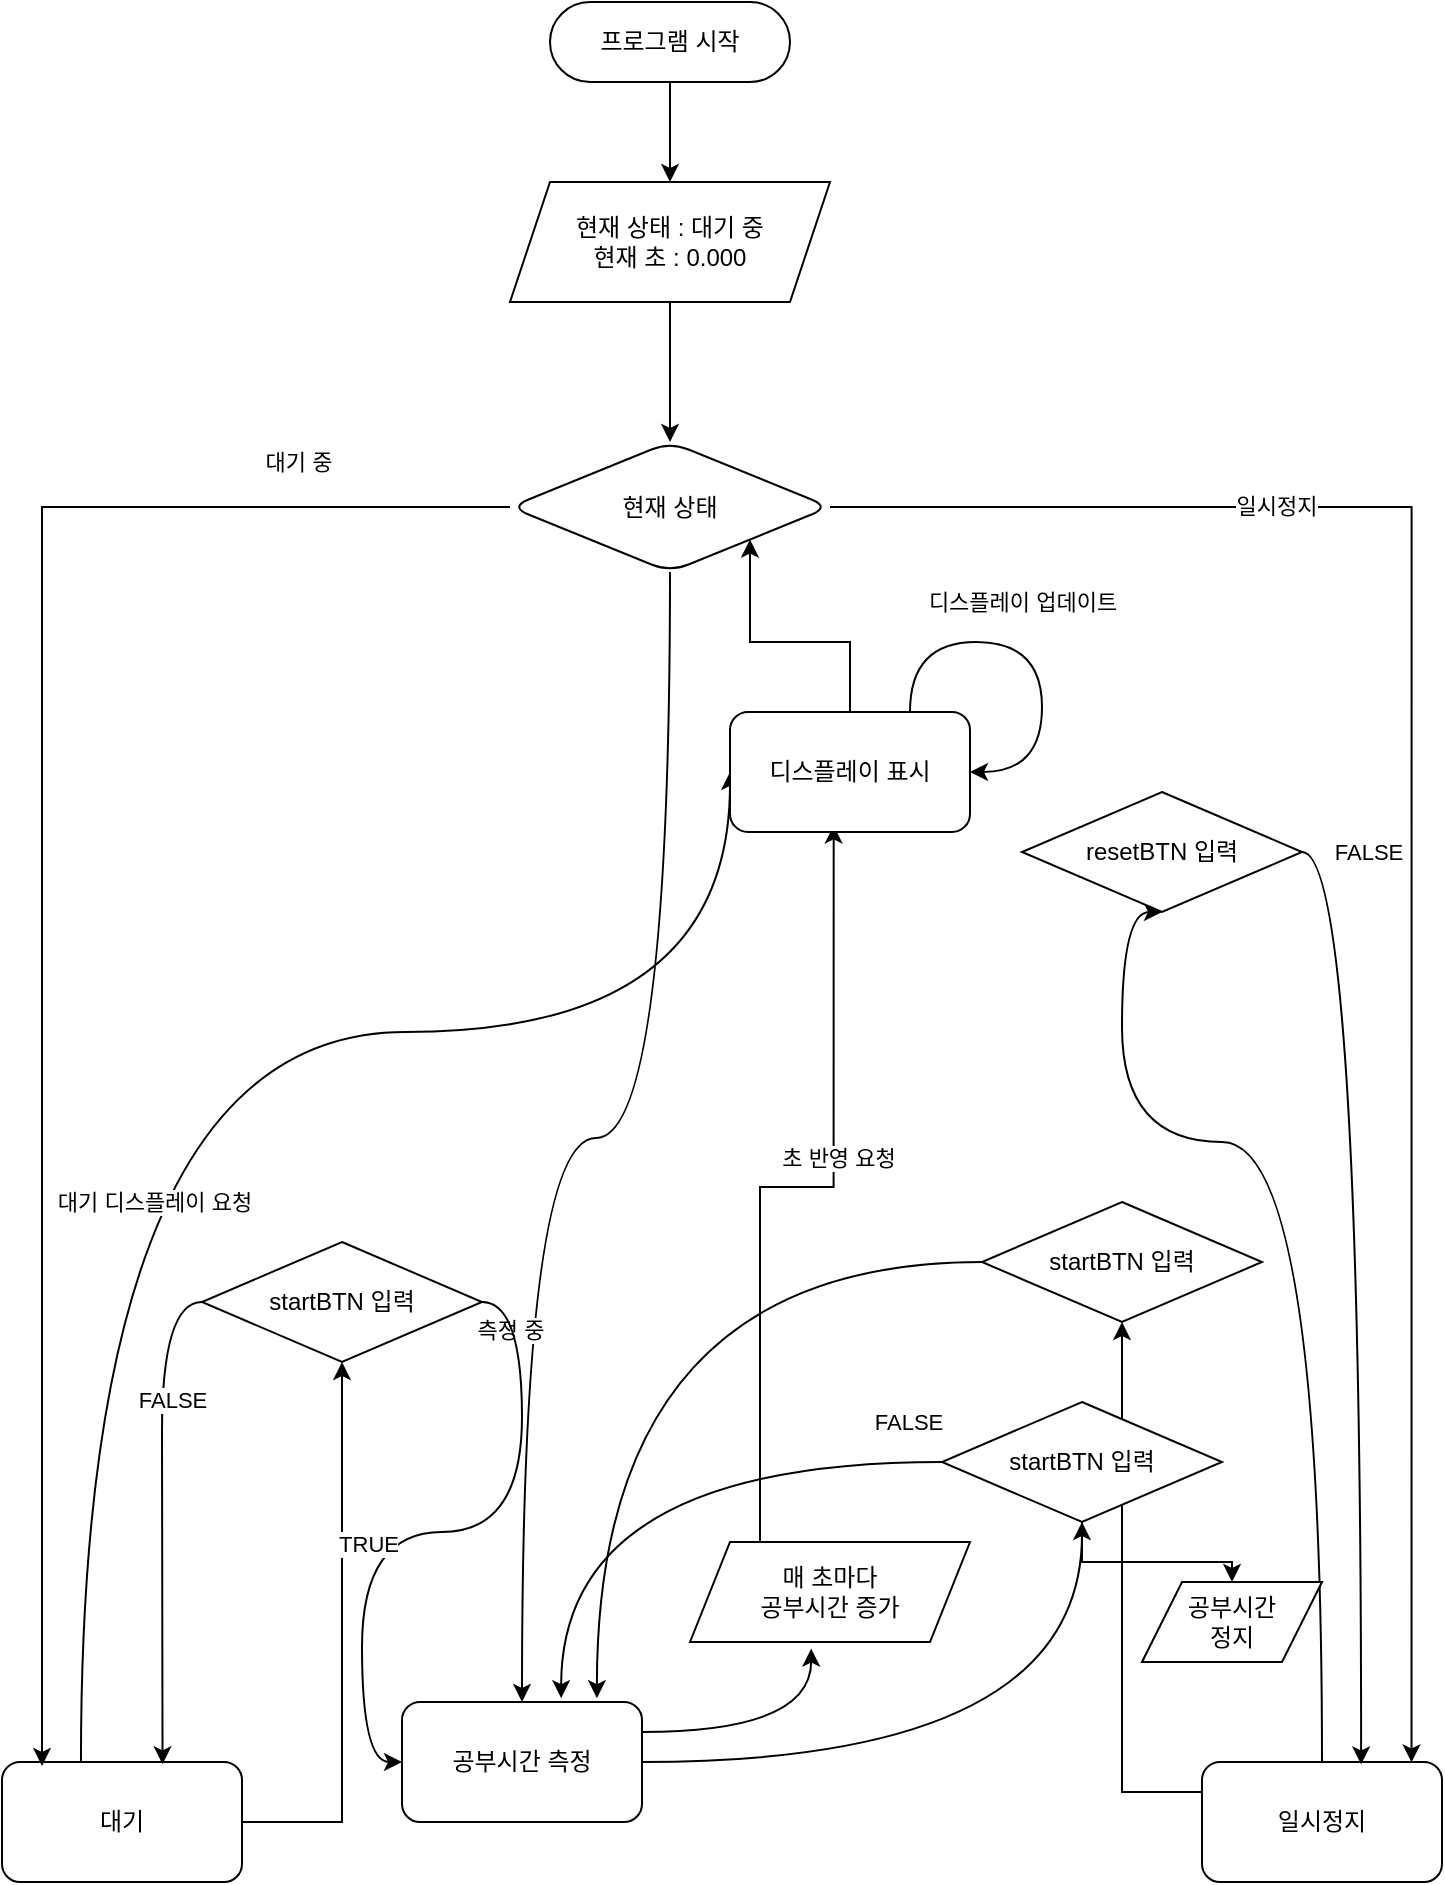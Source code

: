 <mxfile version="27.2.0">
  <diagram name="페이지-1" id="Zj0yJO3OETrfns68AyeK">
    <mxGraphModel dx="3169" dy="1547" grid="1" gridSize="10" guides="1" tooltips="1" connect="1" arrows="1" fold="1" page="1" pageScale="1" pageWidth="827" pageHeight="1169" math="0" shadow="0">
      <root>
        <mxCell id="0" />
        <mxCell id="1" parent="0" />
        <mxCell id="CqBGsofp30_HtF1qE8fK-17" style="edgeStyle=orthogonalEdgeStyle;rounded=0;orthogonalLoop=1;jettySize=auto;html=1;exitX=0.5;exitY=1;exitDx=0;exitDy=0;entryX=0.5;entryY=0;entryDx=0;entryDy=0;" edge="1" parent="1" source="ucjn_RggkOX-qEULaFeo-13" target="CqBGsofp30_HtF1qE8fK-15">
          <mxGeometry relative="1" as="geometry" />
        </mxCell>
        <mxCell id="ucjn_RggkOX-qEULaFeo-13" value="프로그램 시작" style="rounded=1;whiteSpace=wrap;html=1;arcSize=50;" parent="1" vertex="1">
          <mxGeometry x="354" y="160" width="120" height="40" as="geometry" />
        </mxCell>
        <mxCell id="CqBGsofp30_HtF1qE8fK-40" style="edgeStyle=orthogonalEdgeStyle;rounded=0;orthogonalLoop=1;jettySize=auto;html=1;exitX=1;exitY=0.5;exitDx=0;exitDy=0;entryX=0.5;entryY=1;entryDx=0;entryDy=0;curved=1;" edge="1" parent="1" source="CqBGsofp30_HtF1qE8fK-1" target="CqBGsofp30_HtF1qE8fK-39">
          <mxGeometry relative="1" as="geometry" />
        </mxCell>
        <mxCell id="CqBGsofp30_HtF1qE8fK-1" value="공부시간 측정" style="rounded=1;whiteSpace=wrap;html=1;" vertex="1" parent="1">
          <mxGeometry x="280" y="1010" width="120" height="60" as="geometry" />
        </mxCell>
        <mxCell id="CqBGsofp30_HtF1qE8fK-21" style="edgeStyle=orthogonalEdgeStyle;rounded=0;orthogonalLoop=1;jettySize=auto;html=1;exitX=0.329;exitY=-0.006;exitDx=0;exitDy=0;entryX=0;entryY=0.5;entryDx=0;entryDy=0;curved=1;exitPerimeter=0;" edge="1" parent="1" source="CqBGsofp30_HtF1qE8fK-2" target="ucjn_RggkOX-qEULaFeo-1">
          <mxGeometry relative="1" as="geometry">
            <Array as="points">
              <mxPoint x="120" y="675" />
            </Array>
          </mxGeometry>
        </mxCell>
        <mxCell id="CqBGsofp30_HtF1qE8fK-22" value="대기 디스플레이 요청" style="edgeLabel;html=1;align=center;verticalAlign=middle;resizable=0;points=[];" vertex="1" connectable="0" parent="CqBGsofp30_HtF1qE8fK-21">
          <mxGeometry x="-0.049" y="-59" relative="1" as="geometry">
            <mxPoint x="11" y="26" as="offset" />
          </mxGeometry>
        </mxCell>
        <mxCell id="CqBGsofp30_HtF1qE8fK-25" style="edgeStyle=orthogonalEdgeStyle;rounded=0;orthogonalLoop=1;jettySize=auto;html=1;exitX=1;exitY=0.5;exitDx=0;exitDy=0;entryX=0.5;entryY=1;entryDx=0;entryDy=0;" edge="1" parent="1" source="CqBGsofp30_HtF1qE8fK-2" target="CqBGsofp30_HtF1qE8fK-23">
          <mxGeometry relative="1" as="geometry" />
        </mxCell>
        <mxCell id="CqBGsofp30_HtF1qE8fK-2" value="대기" style="rounded=1;whiteSpace=wrap;html=1;" vertex="1" parent="1">
          <mxGeometry x="80" y="1040" width="120" height="60" as="geometry" />
        </mxCell>
        <mxCell id="CqBGsofp30_HtF1qE8fK-51" style="edgeStyle=orthogonalEdgeStyle;rounded=0;orthogonalLoop=1;jettySize=auto;html=1;exitX=0.5;exitY=0;exitDx=0;exitDy=0;entryX=0.5;entryY=1;entryDx=0;entryDy=0;curved=1;" edge="1" parent="1" source="CqBGsofp30_HtF1qE8fK-3" target="CqBGsofp30_HtF1qE8fK-50">
          <mxGeometry relative="1" as="geometry">
            <Array as="points">
              <mxPoint x="740" y="730" />
              <mxPoint x="640" y="730" />
            </Array>
          </mxGeometry>
        </mxCell>
        <mxCell id="CqBGsofp30_HtF1qE8fK-55" style="edgeStyle=orthogonalEdgeStyle;rounded=0;orthogonalLoop=1;jettySize=auto;html=1;exitX=0;exitY=0.25;exitDx=0;exitDy=0;entryX=0.5;entryY=1;entryDx=0;entryDy=0;" edge="1" parent="1" source="CqBGsofp30_HtF1qE8fK-3" target="CqBGsofp30_HtF1qE8fK-54">
          <mxGeometry relative="1" as="geometry" />
        </mxCell>
        <mxCell id="CqBGsofp30_HtF1qE8fK-3" value="일시정지" style="rounded=1;whiteSpace=wrap;html=1;" vertex="1" parent="1">
          <mxGeometry x="680" y="1040" width="120" height="60" as="geometry" />
        </mxCell>
        <mxCell id="CqBGsofp30_HtF1qE8fK-30" style="edgeStyle=orthogonalEdgeStyle;rounded=0;orthogonalLoop=1;jettySize=auto;html=1;exitX=0.5;exitY=1;exitDx=0;exitDy=0;curved=1;" edge="1" parent="1" source="CqBGsofp30_HtF1qE8fK-8" target="CqBGsofp30_HtF1qE8fK-1">
          <mxGeometry relative="1" as="geometry">
            <Array as="points">
              <mxPoint x="414" y="728" />
              <mxPoint x="340" y="728" />
            </Array>
          </mxGeometry>
        </mxCell>
        <mxCell id="CqBGsofp30_HtF1qE8fK-32" value="측정 중" style="edgeLabel;html=1;align=center;verticalAlign=middle;resizable=0;points=[];" vertex="1" connectable="0" parent="CqBGsofp30_HtF1qE8fK-30">
          <mxGeometry x="0.418" y="2" relative="1" as="geometry">
            <mxPoint x="-8" as="offset" />
          </mxGeometry>
        </mxCell>
        <mxCell id="CqBGsofp30_HtF1qE8fK-8" value="현재 상태" style="rhombus;whiteSpace=wrap;html=1;rounded=1;" vertex="1" parent="1">
          <mxGeometry x="334" y="380" width="160" height="65" as="geometry" />
        </mxCell>
        <mxCell id="CqBGsofp30_HtF1qE8fK-10" style="edgeStyle=orthogonalEdgeStyle;rounded=0;orthogonalLoop=1;jettySize=auto;html=1;exitX=0;exitY=0.5;exitDx=0;exitDy=0;" edge="1" parent="1" source="CqBGsofp30_HtF1qE8fK-8">
          <mxGeometry relative="1" as="geometry">
            <mxPoint x="100" y="1042" as="targetPoint" />
            <Array as="points">
              <mxPoint x="100" y="413" />
              <mxPoint x="100" y="1042" />
            </Array>
          </mxGeometry>
        </mxCell>
        <mxCell id="CqBGsofp30_HtF1qE8fK-11" value="대기 중" style="edgeLabel;html=1;align=center;verticalAlign=middle;resizable=0;points=[];" vertex="1" connectable="0" parent="CqBGsofp30_HtF1qE8fK-10">
          <mxGeometry x="-0.686" y="-1" relative="1" as="geometry">
            <mxPoint x="29" y="-22" as="offset" />
          </mxGeometry>
        </mxCell>
        <mxCell id="CqBGsofp30_HtF1qE8fK-18" style="edgeStyle=orthogonalEdgeStyle;rounded=0;orthogonalLoop=1;jettySize=auto;html=1;exitX=0.5;exitY=1;exitDx=0;exitDy=0;entryX=0.5;entryY=0;entryDx=0;entryDy=0;" edge="1" parent="1" source="CqBGsofp30_HtF1qE8fK-15" target="CqBGsofp30_HtF1qE8fK-8">
          <mxGeometry relative="1" as="geometry" />
        </mxCell>
        <mxCell id="CqBGsofp30_HtF1qE8fK-15" value="현재 상태 : 대기 중&lt;div&gt;현재 초 : 0.000&lt;/div&gt;" style="shape=parallelogram;perimeter=parallelogramPerimeter;whiteSpace=wrap;html=1;fixedSize=1;" vertex="1" parent="1">
          <mxGeometry x="334" y="250" width="160" height="60" as="geometry" />
        </mxCell>
        <mxCell id="CqBGsofp30_HtF1qE8fK-26" style="edgeStyle=orthogonalEdgeStyle;rounded=0;orthogonalLoop=1;jettySize=auto;html=1;exitX=1;exitY=0.5;exitDx=0;exitDy=0;entryX=0;entryY=0.5;entryDx=0;entryDy=0;curved=1;" edge="1" parent="1" source="CqBGsofp30_HtF1qE8fK-23" target="CqBGsofp30_HtF1qE8fK-1">
          <mxGeometry relative="1" as="geometry" />
        </mxCell>
        <mxCell id="CqBGsofp30_HtF1qE8fK-27" value="TRUE" style="edgeLabel;html=1;align=center;verticalAlign=middle;resizable=0;points=[];" vertex="1" connectable="0" parent="CqBGsofp30_HtF1qE8fK-26">
          <mxGeometry x="0.334" y="7" relative="1" as="geometry">
            <mxPoint x="-4" y="-13" as="offset" />
          </mxGeometry>
        </mxCell>
        <mxCell id="CqBGsofp30_HtF1qE8fK-23" value="startBTN 입력" style="rhombus;whiteSpace=wrap;html=1;" vertex="1" parent="1">
          <mxGeometry x="180" y="780" width="140" height="60" as="geometry" />
        </mxCell>
        <mxCell id="CqBGsofp30_HtF1qE8fK-28" style="edgeStyle=orthogonalEdgeStyle;rounded=0;orthogonalLoop=1;jettySize=auto;html=1;exitX=0;exitY=0.5;exitDx=0;exitDy=0;entryX=0.669;entryY=0.019;entryDx=0;entryDy=0;entryPerimeter=0;curved=1;" edge="1" parent="1" source="CqBGsofp30_HtF1qE8fK-23" target="CqBGsofp30_HtF1qE8fK-2">
          <mxGeometry relative="1" as="geometry" />
        </mxCell>
        <mxCell id="CqBGsofp30_HtF1qE8fK-29" value="FALSE" style="edgeLabel;html=1;align=center;verticalAlign=middle;resizable=0;points=[];" vertex="1" connectable="0" parent="CqBGsofp30_HtF1qE8fK-28">
          <mxGeometry x="-0.587" y="8" relative="1" as="geometry">
            <mxPoint x="-3" y="17" as="offset" />
          </mxGeometry>
        </mxCell>
        <mxCell id="CqBGsofp30_HtF1qE8fK-34" value="매 초마다&lt;div&gt;공부시간 증가&lt;/div&gt;" style="shape=parallelogram;perimeter=parallelogramPerimeter;whiteSpace=wrap;html=1;fixedSize=1;" vertex="1" parent="1">
          <mxGeometry x="424" y="930" width="140" height="50" as="geometry" />
        </mxCell>
        <mxCell id="CqBGsofp30_HtF1qE8fK-37" style="edgeStyle=orthogonalEdgeStyle;rounded=0;orthogonalLoop=1;jettySize=auto;html=1;exitX=0.25;exitY=0;exitDx=0;exitDy=0;entryX=0.432;entryY=0.946;entryDx=0;entryDy=0;entryPerimeter=0;" edge="1" parent="1" source="CqBGsofp30_HtF1qE8fK-34" target="ucjn_RggkOX-qEULaFeo-1">
          <mxGeometry relative="1" as="geometry" />
        </mxCell>
        <mxCell id="CqBGsofp30_HtF1qE8fK-38" value="초 반영 요청" style="edgeLabel;html=1;align=center;verticalAlign=middle;resizable=0;points=[];" vertex="1" connectable="0" parent="CqBGsofp30_HtF1qE8fK-37">
          <mxGeometry x="0.161" y="-2" relative="1" as="geometry">
            <mxPoint as="offset" />
          </mxGeometry>
        </mxCell>
        <mxCell id="CqBGsofp30_HtF1qE8fK-59" value="" style="edgeStyle=orthogonalEdgeStyle;rounded=0;orthogonalLoop=1;jettySize=auto;html=1;" edge="1" parent="1" source="CqBGsofp30_HtF1qE8fK-39" target="CqBGsofp30_HtF1qE8fK-58">
          <mxGeometry relative="1" as="geometry" />
        </mxCell>
        <mxCell id="CqBGsofp30_HtF1qE8fK-39" value="startBTN 입력" style="rhombus;whiteSpace=wrap;html=1;" vertex="1" parent="1">
          <mxGeometry x="550" y="860" width="140" height="60" as="geometry" />
        </mxCell>
        <mxCell id="CqBGsofp30_HtF1qE8fK-41" style="edgeStyle=orthogonalEdgeStyle;rounded=0;orthogonalLoop=1;jettySize=auto;html=1;exitX=0;exitY=0.5;exitDx=0;exitDy=0;entryX=0.663;entryY=-0.032;entryDx=0;entryDy=0;entryPerimeter=0;curved=1;" edge="1" parent="1" source="CqBGsofp30_HtF1qE8fK-39" target="CqBGsofp30_HtF1qE8fK-1">
          <mxGeometry relative="1" as="geometry" />
        </mxCell>
        <mxCell id="CqBGsofp30_HtF1qE8fK-42" value="FALSE" style="edgeLabel;html=1;align=center;verticalAlign=middle;resizable=0;points=[];" vertex="1" connectable="0" parent="CqBGsofp30_HtF1qE8fK-41">
          <mxGeometry x="-0.89" y="-3" relative="1" as="geometry">
            <mxPoint y="-17" as="offset" />
          </mxGeometry>
        </mxCell>
        <mxCell id="CqBGsofp30_HtF1qE8fK-44" value="" style="group" vertex="1" connectable="0" parent="1">
          <mxGeometry x="444" y="479.95" width="156" height="95.0" as="geometry" />
        </mxCell>
        <mxCell id="ucjn_RggkOX-qEULaFeo-21" style="edgeStyle=orthogonalEdgeStyle;rounded=0;orthogonalLoop=1;jettySize=auto;html=1;exitX=0.75;exitY=0;exitDx=0;exitDy=0;curved=1;entryX=1;entryY=0.5;entryDx=0;entryDy=0;" parent="CqBGsofp30_HtF1qE8fK-44" source="ucjn_RggkOX-qEULaFeo-1" target="ucjn_RggkOX-qEULaFeo-1" edge="1">
          <mxGeometry relative="1" as="geometry">
            <mxPoint x="90" y="-20" as="targetPoint" />
            <Array as="points">
              <mxPoint x="90" />
              <mxPoint x="156" />
              <mxPoint x="156" y="65.0" />
            </Array>
          </mxGeometry>
        </mxCell>
        <mxCell id="ucjn_RggkOX-qEULaFeo-22" value="디스플레이 업데이트" style="edgeLabel;html=1;align=center;verticalAlign=middle;resizable=0;points=[];" parent="ucjn_RggkOX-qEULaFeo-21" vertex="1" connectable="0">
          <mxGeometry x="0.168" y="-1" relative="1" as="geometry">
            <mxPoint x="-9" y="-37" as="offset" />
          </mxGeometry>
        </mxCell>
        <mxCell id="ucjn_RggkOX-qEULaFeo-1" value="디스플레이 표시" style="rounded=1;whiteSpace=wrap;html=1;" parent="CqBGsofp30_HtF1qE8fK-44" vertex="1">
          <mxGeometry y="35.0" width="120" height="60" as="geometry" />
        </mxCell>
        <mxCell id="CqBGsofp30_HtF1qE8fK-45" style="edgeStyle=orthogonalEdgeStyle;rounded=0;orthogonalLoop=1;jettySize=auto;html=1;exitX=1;exitY=0.25;exitDx=0;exitDy=0;entryX=0.433;entryY=1.066;entryDx=0;entryDy=0;entryPerimeter=0;curved=1;" edge="1" parent="1" source="CqBGsofp30_HtF1qE8fK-1" target="CqBGsofp30_HtF1qE8fK-34">
          <mxGeometry relative="1" as="geometry" />
        </mxCell>
        <mxCell id="CqBGsofp30_HtF1qE8fK-47" style="edgeStyle=orthogonalEdgeStyle;rounded=0;orthogonalLoop=1;jettySize=auto;html=1;exitX=0.5;exitY=0;exitDx=0;exitDy=0;entryX=1;entryY=1;entryDx=0;entryDy=0;" edge="1" parent="1" source="ucjn_RggkOX-qEULaFeo-1" target="CqBGsofp30_HtF1qE8fK-8">
          <mxGeometry relative="1" as="geometry" />
        </mxCell>
        <mxCell id="CqBGsofp30_HtF1qE8fK-48" style="edgeStyle=orthogonalEdgeStyle;rounded=0;orthogonalLoop=1;jettySize=auto;html=1;exitX=1;exitY=0.5;exitDx=0;exitDy=0;entryX=0.873;entryY=0.003;entryDx=0;entryDy=0;entryPerimeter=0;" edge="1" parent="1" source="CqBGsofp30_HtF1qE8fK-8" target="CqBGsofp30_HtF1qE8fK-3">
          <mxGeometry relative="1" as="geometry" />
        </mxCell>
        <mxCell id="CqBGsofp30_HtF1qE8fK-49" value="일시정지" style="edgeLabel;html=1;align=center;verticalAlign=middle;resizable=0;points=[];" vertex="1" connectable="0" parent="CqBGsofp30_HtF1qE8fK-48">
          <mxGeometry x="-0.516" y="1" relative="1" as="geometry">
            <mxPoint as="offset" />
          </mxGeometry>
        </mxCell>
        <mxCell id="CqBGsofp30_HtF1qE8fK-52" style="edgeStyle=orthogonalEdgeStyle;rounded=0;orthogonalLoop=1;jettySize=auto;html=1;exitX=1;exitY=0.5;exitDx=0;exitDy=0;entryX=0.663;entryY=0.02;entryDx=0;entryDy=0;entryPerimeter=0;curved=1;" edge="1" parent="1" source="CqBGsofp30_HtF1qE8fK-50" target="CqBGsofp30_HtF1qE8fK-3">
          <mxGeometry relative="1" as="geometry">
            <mxPoint x="760" y="1030" as="targetPoint" />
          </mxGeometry>
        </mxCell>
        <mxCell id="CqBGsofp30_HtF1qE8fK-53" value="FALSE" style="edgeLabel;html=1;align=center;verticalAlign=middle;resizable=0;points=[];" vertex="1" connectable="0" parent="CqBGsofp30_HtF1qE8fK-52">
          <mxGeometry x="-0.931" y="1" relative="1" as="geometry">
            <mxPoint x="16" y="1" as="offset" />
          </mxGeometry>
        </mxCell>
        <mxCell id="CqBGsofp30_HtF1qE8fK-50" value="resetBTN 입력" style="rhombus;whiteSpace=wrap;html=1;" vertex="1" parent="1">
          <mxGeometry x="590" y="555" width="140" height="60" as="geometry" />
        </mxCell>
        <mxCell id="CqBGsofp30_HtF1qE8fK-54" value="startBTN 입력" style="rhombus;whiteSpace=wrap;html=1;" vertex="1" parent="1">
          <mxGeometry x="570" y="760" width="140" height="60" as="geometry" />
        </mxCell>
        <mxCell id="CqBGsofp30_HtF1qE8fK-57" style="edgeStyle=orthogonalEdgeStyle;rounded=0;orthogonalLoop=1;jettySize=auto;html=1;exitX=0;exitY=0.5;exitDx=0;exitDy=0;entryX=0.812;entryY=-0.032;entryDx=0;entryDy=0;entryPerimeter=0;curved=1;" edge="1" parent="1" source="CqBGsofp30_HtF1qE8fK-54" target="CqBGsofp30_HtF1qE8fK-1">
          <mxGeometry relative="1" as="geometry" />
        </mxCell>
        <mxCell id="CqBGsofp30_HtF1qE8fK-58" value="공부시간&lt;div&gt;정지&lt;/div&gt;" style="shape=parallelogram;perimeter=parallelogramPerimeter;whiteSpace=wrap;html=1;fixedSize=1;" vertex="1" parent="1">
          <mxGeometry x="650" y="950" width="90" height="40" as="geometry" />
        </mxCell>
      </root>
    </mxGraphModel>
  </diagram>
</mxfile>
